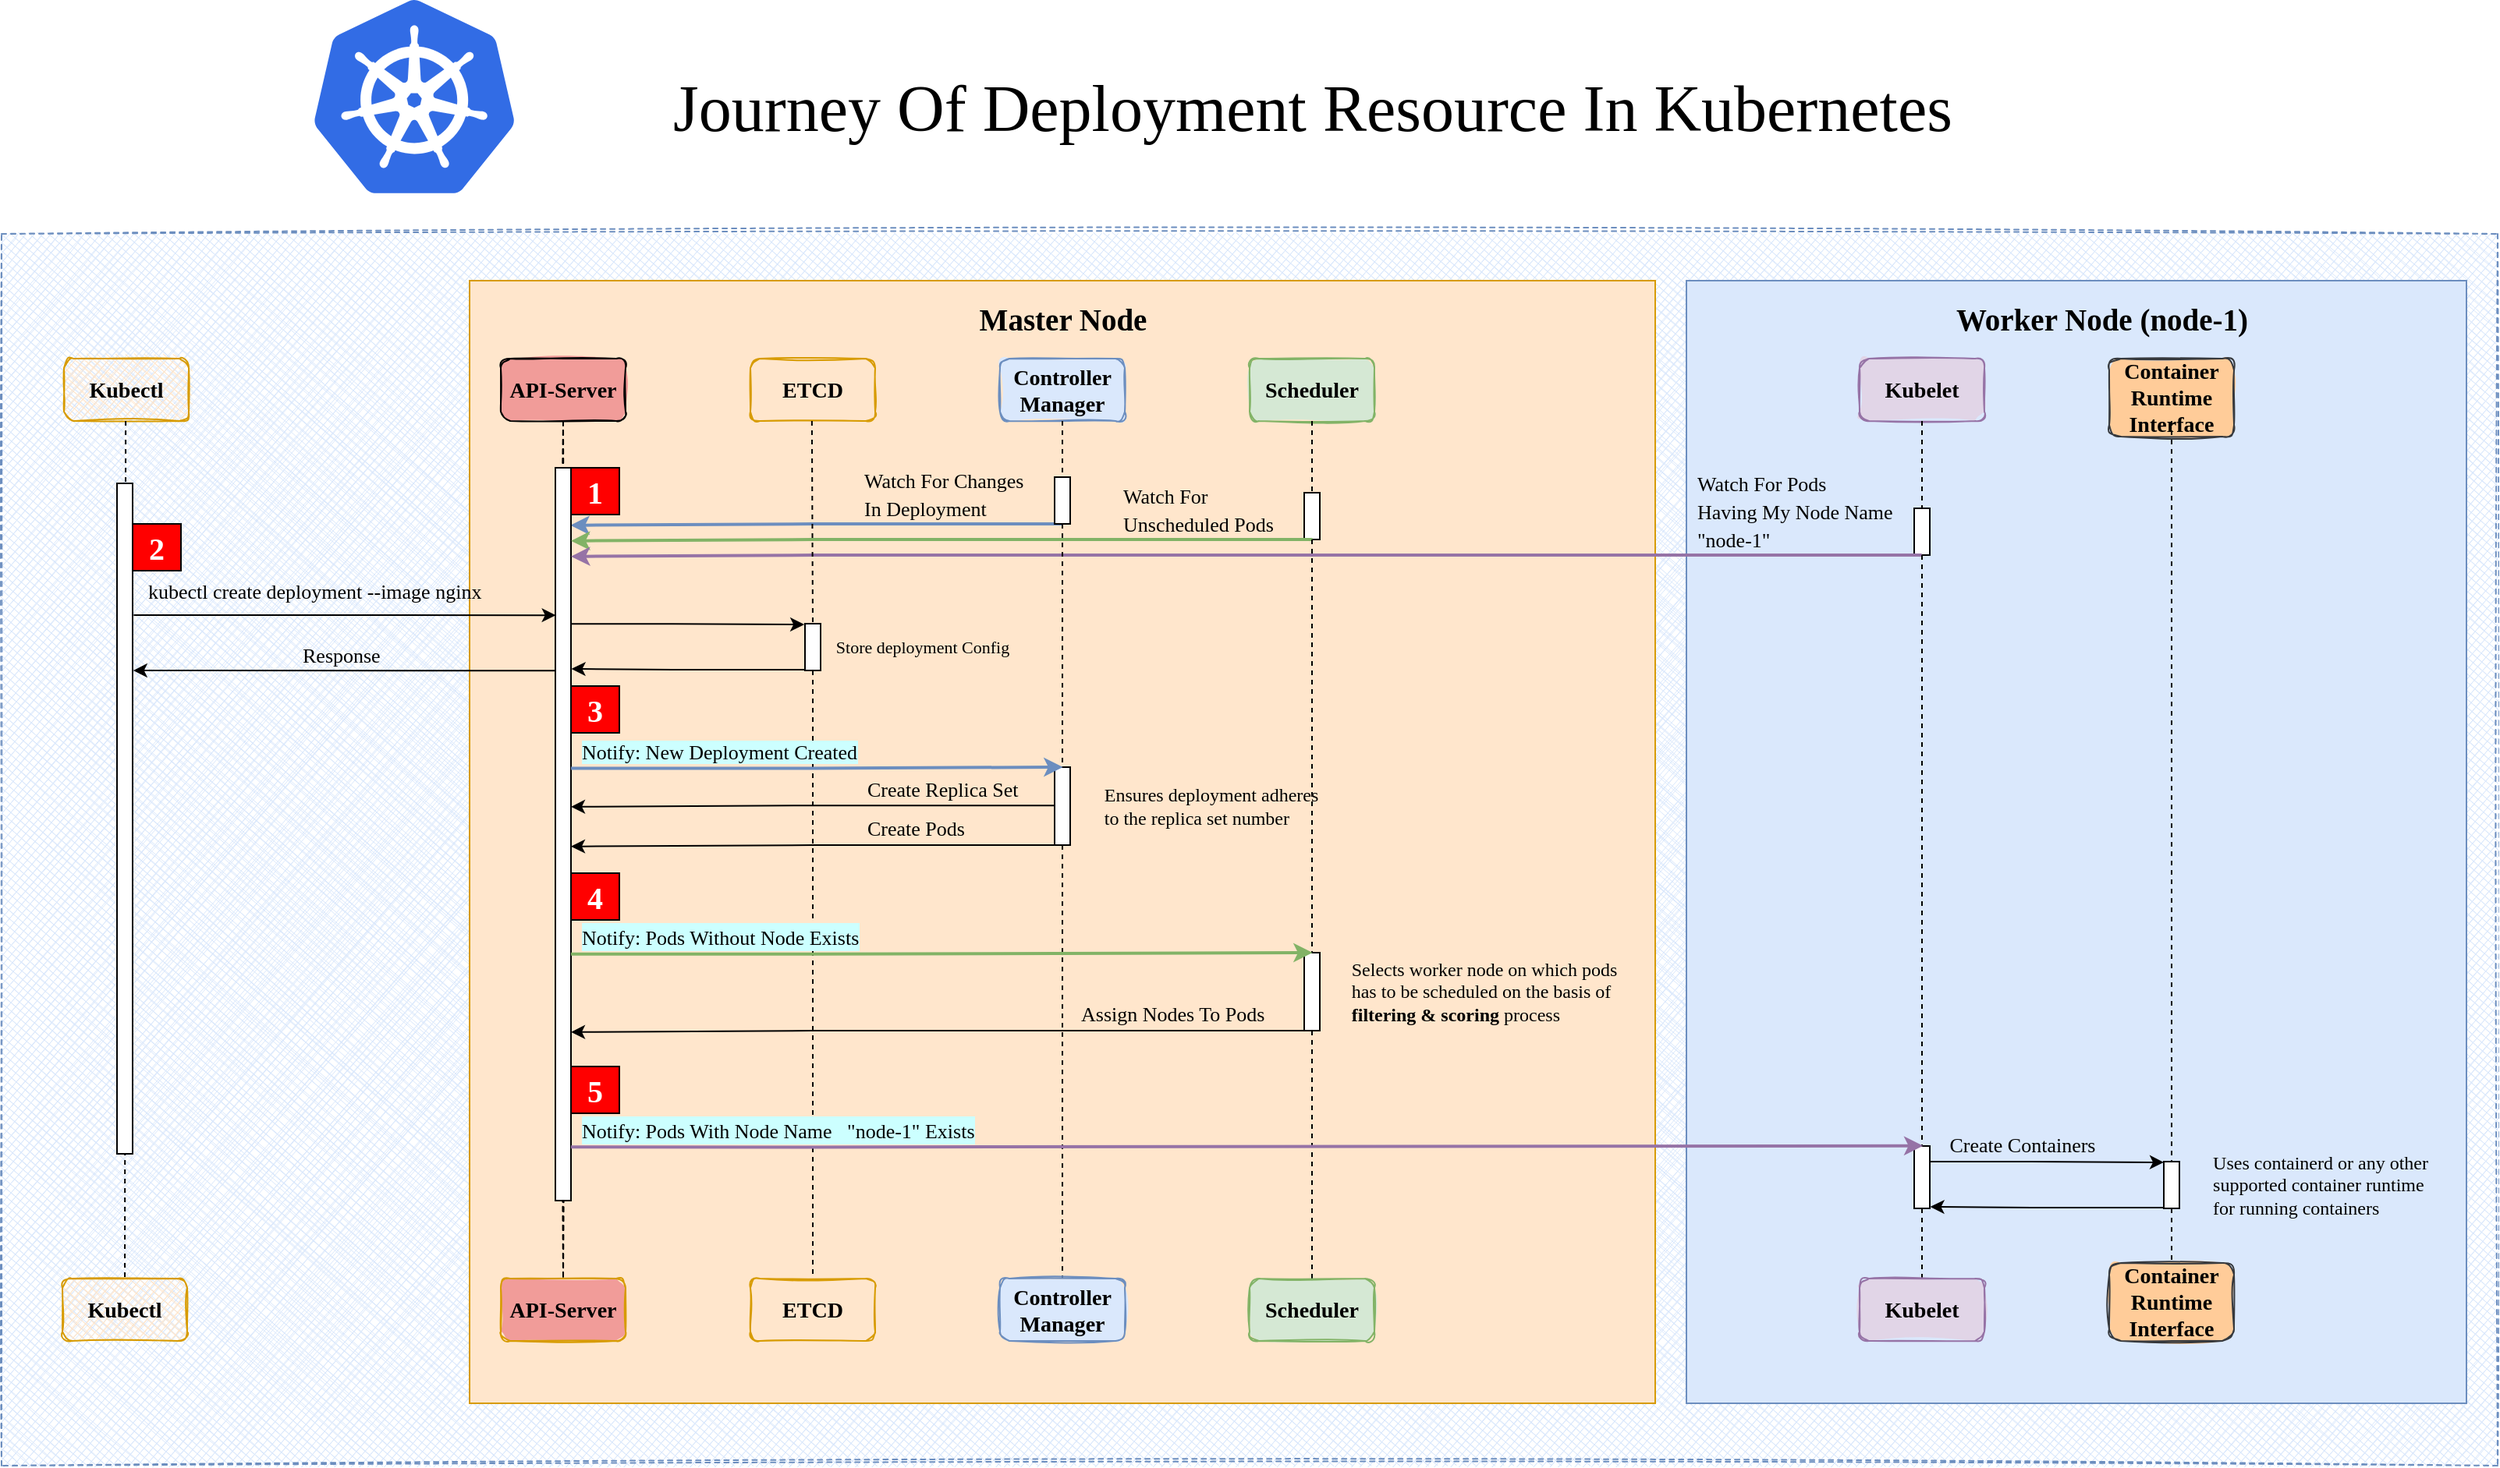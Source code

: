 <mxfile version="20.3.0" type="github" pages="4">
  <diagram id="j1amIRPmgZfbkRn8KeC_" name="flow">
    <mxGraphModel dx="2881" dy="1194" grid="1" gridSize="10" guides="1" tooltips="1" connect="1" arrows="1" fold="1" page="1" pageScale="1" pageWidth="850" pageHeight="1100" math="0" shadow="0">
      <root>
        <mxCell id="0" />
        <mxCell id="1" parent="0" />
        <mxCell id="B7JjZLPrRbiMz8WdvFA6-18" value="" style="group" parent="1" vertex="1" connectable="0">
          <mxGeometry x="-600" y="130" width="1214.17" height="124" as="geometry" />
        </mxCell>
        <mxCell id="B7JjZLPrRbiMz8WdvFA6-19" value="&lt;font style=&quot;font-size: 42px;&quot; face=&quot;Comic Sans MS&quot;&gt;Journey Of Deployment Resource In Kubernetes&lt;/font&gt;" style="text;html=1;align=center;verticalAlign=middle;resizable=0;points=[];autosize=1;strokeColor=none;fillColor=none;" parent="B7JjZLPrRbiMz8WdvFA6-18" vertex="1">
          <mxGeometry x="150.0" y="40" width="980" height="60" as="geometry" />
        </mxCell>
        <mxCell id="B7JjZLPrRbiMz8WdvFA6-20" value="" style="sketch=0;aspect=fixed;html=1;points=[];align=center;image;fontSize=12;image=img/lib/mscae/Kubernetes.svg;fillStyle=solid;fontFamily=Comic Sans MS;" parent="B7JjZLPrRbiMz8WdvFA6-18" vertex="1">
          <mxGeometry width="129.17" height="124" as="geometry" />
        </mxCell>
        <mxCell id="VgVWwaCRTSmuLOso4TIK-1" value="" style="rounded=0;whiteSpace=wrap;html=1;dashed=1;fontSize=10;strokeColor=#6c8ebf;fillColor=#dae8fc;sketch=1;fillStyle=cross-hatch;shadow=0;movable=1;resizable=1;rotatable=1;deletable=1;editable=1;connectable=1;" parent="1" vertex="1">
          <mxGeometry x="-800" y="280" width="1600" height="790" as="geometry" />
        </mxCell>
        <mxCell id="VgVWwaCRTSmuLOso4TIK-138" value="" style="rounded=0;whiteSpace=wrap;html=1;shadow=0;labelBackgroundColor=none;labelBorderColor=none;fillStyle=solid;strokeColor=#d79b00;fontFamily=Comic Sans MS;fontSize=13;fillColor=#ffe6cc;movable=1;resizable=1;rotatable=1;deletable=1;editable=1;connectable=1;" parent="1" vertex="1">
          <mxGeometry x="-500" y="310" width="760" height="720" as="geometry" />
        </mxCell>
        <mxCell id="UFmZfqzfYw3zYVtMyWTx-1" value="" style="rounded=0;whiteSpace=wrap;html=1;shadow=0;labelBackgroundColor=none;labelBorderColor=none;fillStyle=solid;strokeColor=#6c8ebf;fontFamily=Comic Sans MS;fontSize=13;fillColor=#dae8fc;movable=1;resizable=1;rotatable=1;deletable=1;editable=1;connectable=1;" parent="1" vertex="1">
          <mxGeometry x="280" y="310" width="500" height="720" as="geometry" />
        </mxCell>
        <mxCell id="UFmZfqzfYw3zYVtMyWTx-2" value="&lt;h3&gt;Kubectl&lt;/h3&gt;" style="rounded=1;whiteSpace=wrap;html=1;shadow=0;glass=0;sketch=1;fontFamily=Comic Sans MS;strokeColor=#d79b00;fillColor=#ffe6cc;fillStyle=cross-hatch;" parent="1" vertex="1">
          <mxGeometry x="-760" y="360" width="80" height="40" as="geometry" />
        </mxCell>
        <mxCell id="UFmZfqzfYw3zYVtMyWTx-3" style="edgeStyle=orthogonalEdgeStyle;rounded=0;sketch=1;jumpStyle=none;orthogonalLoop=1;jettySize=auto;html=1;entryX=0.5;entryY=0;entryDx=0;entryDy=0;shadow=0;labelBackgroundColor=#EA6B66;labelBorderColor=none;strokeColor=#000000;strokeWidth=1;fontFamily=Comic Sans MS;fontSize=13;fontColor=#000000;startArrow=none;startFill=0;endArrow=none;endFill=0;dashed=1;" parent="1" source="UFmZfqzfYw3zYVtMyWTx-4" target="UFmZfqzfYw3zYVtMyWTx-12" edge="1">
          <mxGeometry relative="1" as="geometry" />
        </mxCell>
        <mxCell id="UFmZfqzfYw3zYVtMyWTx-4" value="&lt;h3&gt;API-Server&lt;/h3&gt;" style="rounded=1;whiteSpace=wrap;html=1;shadow=0;glass=0;sketch=1;fontFamily=Comic Sans MS;fillStyle=solid;fillColor=#F19C99;" parent="1" vertex="1">
          <mxGeometry x="-480" y="360" width="80" height="40" as="geometry" />
        </mxCell>
        <mxCell id="UFmZfqzfYw3zYVtMyWTx-5" value="&lt;h3&gt;ETCD&lt;/h3&gt;" style="rounded=1;whiteSpace=wrap;html=1;shadow=0;glass=0;sketch=1;fontFamily=Comic Sans MS;strokeColor=#d79b00;fillColor=#ffe6cc;fillStyle=solid;" parent="1" vertex="1">
          <mxGeometry x="-320" y="360" width="80" height="40" as="geometry" />
        </mxCell>
        <mxCell id="UFmZfqzfYw3zYVtMyWTx-6" value="&lt;h3&gt;Controller&lt;br&gt;Manager&lt;/h3&gt;" style="rounded=1;whiteSpace=wrap;html=1;shadow=0;glass=0;sketch=1;fontFamily=Comic Sans MS;strokeColor=#6c8ebf;fillColor=#dae8fc;fillStyle=solid;" parent="1" vertex="1">
          <mxGeometry x="-160" y="360" width="80" height="40" as="geometry" />
        </mxCell>
        <mxCell id="UFmZfqzfYw3zYVtMyWTx-7" value="" style="endArrow=none;html=1;rounded=0;fontSize=10;dashed=1;" parent="1" target="UFmZfqzfYw3zYVtMyWTx-13" edge="1">
          <mxGeometry width="50" height="50" relative="1" as="geometry">
            <mxPoint x="-720.45" y="400" as="sourcePoint" />
            <mxPoint x="-720" y="800" as="targetPoint" />
          </mxGeometry>
        </mxCell>
        <mxCell id="UFmZfqzfYw3zYVtMyWTx-8" value="" style="endArrow=none;html=1;rounded=0;fontSize=10;dashed=1;entryX=0.5;entryY=0;entryDx=0;entryDy=0;startArrow=none;" parent="1" source="UFmZfqzfYw3zYVtMyWTx-51" target="UFmZfqzfYw3zYVtMyWTx-10" edge="1">
          <mxGeometry width="50" height="50" relative="1" as="geometry">
            <mxPoint x="-120.0" y="400" as="sourcePoint" />
            <mxPoint x="-119.55" y="800" as="targetPoint" />
          </mxGeometry>
        </mxCell>
        <mxCell id="UFmZfqzfYw3zYVtMyWTx-9" value="" style="endArrow=none;html=1;rounded=0;fontSize=10;dashed=1;entryX=0.5;entryY=0;entryDx=0;entryDy=0;startArrow=none;" parent="1" source="UFmZfqzfYw3zYVtMyWTx-45" target="UFmZfqzfYw3zYVtMyWTx-11" edge="1">
          <mxGeometry width="50" height="50" relative="1" as="geometry">
            <mxPoint x="-280.56" y="400" as="sourcePoint" />
            <mxPoint x="-280.11" y="800" as="targetPoint" />
          </mxGeometry>
        </mxCell>
        <mxCell id="UFmZfqzfYw3zYVtMyWTx-10" value="&lt;h3&gt;Controller&lt;br&gt;Manager&lt;/h3&gt;" style="rounded=1;whiteSpace=wrap;html=1;shadow=0;glass=0;sketch=1;fontFamily=Comic Sans MS;strokeColor=#6c8ebf;fillColor=#dae8fc;fillStyle=solid;" parent="1" vertex="1">
          <mxGeometry x="-160" y="950" width="80" height="40" as="geometry" />
        </mxCell>
        <mxCell id="UFmZfqzfYw3zYVtMyWTx-11" value="&lt;h3&gt;ETCD&lt;/h3&gt;" style="rounded=1;whiteSpace=wrap;html=1;shadow=0;glass=0;sketch=1;fontFamily=Comic Sans MS;strokeColor=#d79b00;fillColor=#ffe6cc;fillStyle=solid;" parent="1" vertex="1">
          <mxGeometry x="-320" y="950" width="80" height="40" as="geometry" />
        </mxCell>
        <mxCell id="UFmZfqzfYw3zYVtMyWTx-12" value="&lt;h3&gt;API-Server&lt;/h3&gt;" style="rounded=1;whiteSpace=wrap;html=1;shadow=0;glass=0;sketch=1;fontFamily=Comic Sans MS;strokeColor=#d79b00;fillColor=#F19C99;fillStyle=solid;" parent="1" vertex="1">
          <mxGeometry x="-480" y="950" width="80" height="40" as="geometry" />
        </mxCell>
        <mxCell id="UFmZfqzfYw3zYVtMyWTx-13" value="&lt;h3&gt;Kubectl&lt;/h3&gt;" style="rounded=1;whiteSpace=wrap;html=1;shadow=0;glass=0;sketch=1;fontFamily=Comic Sans MS;strokeColor=#d79b00;fillColor=#ffe6cc;fillStyle=cross-hatch;" parent="1" vertex="1">
          <mxGeometry x="-761" y="950" width="80" height="40" as="geometry" />
        </mxCell>
        <mxCell id="UFmZfqzfYw3zYVtMyWTx-14" value="&lt;h1&gt;1&lt;/h1&gt;" style="whiteSpace=wrap;html=1;fontFamily=Comic Sans MS;fontSize=10;strokeColor=default;fillColor=#FF0000;fontColor=#FFFFFF;" parent="1" vertex="1">
          <mxGeometry x="-435" y="430" width="31" height="30" as="geometry" />
        </mxCell>
        <mxCell id="UFmZfqzfYw3zYVtMyWTx-15" value="" style="html=1;points=[];perimeter=orthogonalPerimeter;rounded=0;shadow=0;comic=0;labelBackgroundColor=none;strokeWidth=1;fontFamily=Verdana;fontSize=12;align=center;" parent="1" vertex="1">
          <mxGeometry x="-726" y="440" width="10" height="430" as="geometry" />
        </mxCell>
        <mxCell id="UFmZfqzfYw3zYVtMyWTx-16" value="&lt;h1&gt;2&lt;/h1&gt;" style="whiteSpace=wrap;html=1;fontFamily=Comic Sans MS;fontSize=10;strokeColor=default;fillColor=#FF0000;fontColor=#FFFFFF;" parent="1" vertex="1">
          <mxGeometry x="-716" y="466" width="31" height="30" as="geometry" />
        </mxCell>
        <mxCell id="UFmZfqzfYw3zYVtMyWTx-17" value="&lt;h1&gt;3&lt;/h1&gt;" style="whiteSpace=wrap;html=1;fontFamily=Comic Sans MS;fontSize=10;strokeColor=default;fillColor=#FF0000;fontColor=#FFFFFF;" parent="1" vertex="1">
          <mxGeometry x="-435" y="570" width="31" height="30" as="geometry" />
        </mxCell>
        <mxCell id="UFmZfqzfYw3zYVtMyWTx-18" value="&lt;h1&gt;4&lt;/h1&gt;" style="whiteSpace=wrap;html=1;fontFamily=Comic Sans MS;fontSize=10;strokeColor=default;fillColor=#FF0000;fontColor=#FFFFFF;" parent="1" vertex="1">
          <mxGeometry x="-435" y="690" width="31" height="30" as="geometry" />
        </mxCell>
        <mxCell id="UFmZfqzfYw3zYVtMyWTx-19" value="&lt;h3&gt;Scheduler&lt;/h3&gt;" style="rounded=1;whiteSpace=wrap;html=1;shadow=0;glass=0;sketch=1;fontFamily=Comic Sans MS;strokeColor=#82B366;fillColor=#d5e8d4;fillStyle=solid;" parent="1" vertex="1">
          <mxGeometry y="360" width="80" height="40" as="geometry" />
        </mxCell>
        <mxCell id="UFmZfqzfYw3zYVtMyWTx-20" value="" style="endArrow=none;html=1;rounded=0;fontSize=10;dashed=1;entryX=0.5;entryY=0;entryDx=0;entryDy=0;startArrow=none;" parent="1" source="UFmZfqzfYw3zYVtMyWTx-57" target="UFmZfqzfYw3zYVtMyWTx-21" edge="1">
          <mxGeometry width="50" height="50" relative="1" as="geometry">
            <mxPoint x="40" y="400" as="sourcePoint" />
            <mxPoint x="40.45" y="800" as="targetPoint" />
          </mxGeometry>
        </mxCell>
        <mxCell id="UFmZfqzfYw3zYVtMyWTx-21" value="&lt;h3&gt;Scheduler&lt;/h3&gt;" style="rounded=1;whiteSpace=wrap;html=1;shadow=0;glass=0;sketch=1;fontFamily=Comic Sans MS;strokeColor=#82b366;fillColor=#d5e8d4;fillStyle=solid;" parent="1" vertex="1">
          <mxGeometry y="950" width="80" height="40" as="geometry" />
        </mxCell>
        <mxCell id="UFmZfqzfYw3zYVtMyWTx-22" value="&lt;h3&gt;Kubelet&lt;/h3&gt;" style="rounded=1;whiteSpace=wrap;html=1;shadow=0;glass=0;sketch=1;fontFamily=Comic Sans MS;fillStyle=solid;fillColor=#e1d5e7;strokeColor=#9673A6;" parent="1" vertex="1">
          <mxGeometry x="391" y="360" width="80" height="40" as="geometry" />
        </mxCell>
        <mxCell id="UFmZfqzfYw3zYVtMyWTx-23" value="" style="endArrow=none;html=1;rounded=0;fontSize=10;dashed=1;entryX=0.5;entryY=0;entryDx=0;entryDy=0;startArrow=none;" parent="1" source="UFmZfqzfYw3zYVtMyWTx-63" target="UFmZfqzfYw3zYVtMyWTx-24" edge="1">
          <mxGeometry width="50" height="50" relative="1" as="geometry">
            <mxPoint x="431" y="400" as="sourcePoint" />
            <mxPoint x="431.45" y="800" as="targetPoint" />
          </mxGeometry>
        </mxCell>
        <mxCell id="UFmZfqzfYw3zYVtMyWTx-24" value="&lt;h3&gt;Kubelet&lt;/h3&gt;" style="rounded=1;whiteSpace=wrap;html=1;shadow=0;glass=0;sketch=1;fontFamily=Comic Sans MS;strokeColor=#9673a6;fillColor=#e1d5e7;fillStyle=solid;" parent="1" vertex="1">
          <mxGeometry x="391" y="950" width="80" height="40" as="geometry" />
        </mxCell>
        <mxCell id="UFmZfqzfYw3zYVtMyWTx-25" value="&lt;h3&gt;Container&lt;br&gt;Runtime&lt;br&gt;Interface&lt;/h3&gt;" style="rounded=1;whiteSpace=wrap;html=1;shadow=0;glass=0;sketch=1;fontFamily=Comic Sans MS;fillStyle=solid;fillColor=#ffcc99;strokeColor=#36393d;" parent="1" vertex="1">
          <mxGeometry x="551" y="360" width="80" height="50" as="geometry" />
        </mxCell>
        <mxCell id="UFmZfqzfYw3zYVtMyWTx-26" value="" style="endArrow=none;html=1;rounded=0;fontSize=10;dashed=1;entryX=0.5;entryY=0;entryDx=0;entryDy=0;startArrow=none;" parent="1" source="UFmZfqzfYw3zYVtMyWTx-37" target="UFmZfqzfYw3zYVtMyWTx-27" edge="1">
          <mxGeometry width="50" height="50" relative="1" as="geometry">
            <mxPoint x="591" y="400" as="sourcePoint" />
            <mxPoint x="591.45" y="800" as="targetPoint" />
          </mxGeometry>
        </mxCell>
        <mxCell id="UFmZfqzfYw3zYVtMyWTx-27" value="&lt;h3&gt;Container&lt;br&gt;Runtime&lt;br&gt;Interface&lt;/h3&gt;" style="rounded=1;whiteSpace=wrap;html=1;shadow=0;glass=0;sketch=1;fontFamily=Comic Sans MS;strokeColor=#36393d;fillColor=#ffcc99;fillStyle=solid;" parent="1" vertex="1">
          <mxGeometry x="551" y="940" width="80" height="50" as="geometry" />
        </mxCell>
        <mxCell id="UFmZfqzfYw3zYVtMyWTx-28" style="edgeStyle=orthogonalEdgeStyle;rounded=0;orthogonalLoop=1;jettySize=auto;html=1;entryX=1;entryY=0.07;entryDx=0;entryDy=0;entryPerimeter=0;fontSize=25;endArrow=classic;endFill=1;exitX=0.534;exitY=0.998;exitDx=0;exitDy=0;exitPerimeter=0;startArrow=none;startFill=0;strokeColor=#6C8EBF;labelBorderColor=none;sketch=0;jumpStyle=none;shadow=0;strokeWidth=2;" parent="1" edge="1">
          <mxGeometry relative="1" as="geometry">
            <mxPoint x="-120.0" y="466.04" as="sourcePoint" />
            <mxPoint x="-435.34" y="466.9" as="targetPoint" />
            <Array as="points">
              <mxPoint x="-280.34" y="466.1" />
            </Array>
          </mxGeometry>
        </mxCell>
        <mxCell id="UFmZfqzfYw3zYVtMyWTx-29" value="&lt;font face=&quot;Comic Sans MS&quot; style=&quot;font-size: 13px;&quot;&gt;Watch For Changes&lt;br&gt;In Deployment&lt;/font&gt;" style="edgeLabel;html=1;align=left;verticalAlign=middle;resizable=0;points=[];fontSize=15;labelBackgroundColor=none;labelBorderColor=none;" parent="UFmZfqzfYw3zYVtMyWTx-28" vertex="1" connectable="0">
          <mxGeometry x="-0.292" y="2" relative="1" as="geometry">
            <mxPoint x="-17" y="-22" as="offset" />
          </mxGeometry>
        </mxCell>
        <mxCell id="UFmZfqzfYw3zYVtMyWTx-30" value="" style="html=1;points=[];perimeter=orthogonalPerimeter;rounded=0;shadow=0;comic=0;labelBackgroundColor=none;strokeWidth=1;fontFamily=Verdana;fontSize=12;align=center;" parent="1" vertex="1">
          <mxGeometry x="-125" y="436" width="10" height="30" as="geometry" />
        </mxCell>
        <mxCell id="UFmZfqzfYw3zYVtMyWTx-31" value="" style="endArrow=none;html=1;rounded=0;fontSize=10;dashed=1;entryX=0.5;entryY=0;entryDx=0;entryDy=0;" parent="1" target="UFmZfqzfYw3zYVtMyWTx-30" edge="1">
          <mxGeometry width="50" height="50" relative="1" as="geometry">
            <mxPoint x="-120.0" y="400" as="sourcePoint" />
            <mxPoint x="-120" y="900" as="targetPoint" />
          </mxGeometry>
        </mxCell>
        <mxCell id="UFmZfqzfYw3zYVtMyWTx-32" value="" style="html=1;points=[];perimeter=orthogonalPerimeter;rounded=0;shadow=0;comic=0;labelBackgroundColor=none;strokeWidth=1;fontFamily=Verdana;fontSize=12;align=center;" parent="1" vertex="1">
          <mxGeometry x="-445" y="430" width="10" height="470" as="geometry" />
        </mxCell>
        <mxCell id="UFmZfqzfYw3zYVtMyWTx-33" value="" style="html=1;points=[];perimeter=orthogonalPerimeter;rounded=0;shadow=0;comic=0;labelBackgroundColor=none;strokeWidth=1;fontFamily=Verdana;fontSize=12;align=center;" parent="1" vertex="1">
          <mxGeometry x="35" y="446" width="10" height="30" as="geometry" />
        </mxCell>
        <mxCell id="UFmZfqzfYw3zYVtMyWTx-34" value="" style="endArrow=none;html=1;rounded=0;fontSize=10;dashed=1;entryX=0.5;entryY=0;entryDx=0;entryDy=0;" parent="1" target="UFmZfqzfYw3zYVtMyWTx-33" edge="1">
          <mxGeometry width="50" height="50" relative="1" as="geometry">
            <mxPoint x="40.0" y="400" as="sourcePoint" />
            <mxPoint x="40" y="900" as="targetPoint" />
          </mxGeometry>
        </mxCell>
        <mxCell id="UFmZfqzfYw3zYVtMyWTx-35" value="" style="html=1;points=[];perimeter=orthogonalPerimeter;rounded=0;shadow=0;comic=0;labelBackgroundColor=none;strokeWidth=1;fontFamily=Verdana;fontSize=12;align=center;" parent="1" vertex="1">
          <mxGeometry x="426" y="456" width="10" height="30" as="geometry" />
        </mxCell>
        <mxCell id="UFmZfqzfYw3zYVtMyWTx-36" value="" style="endArrow=none;html=1;rounded=0;fontSize=10;dashed=1;entryX=0.5;entryY=0;entryDx=0;entryDy=0;" parent="1" target="UFmZfqzfYw3zYVtMyWTx-35" edge="1">
          <mxGeometry width="50" height="50" relative="1" as="geometry">
            <mxPoint x="431" y="400" as="sourcePoint" />
            <mxPoint x="431" y="900" as="targetPoint" />
          </mxGeometry>
        </mxCell>
        <mxCell id="UFmZfqzfYw3zYVtMyWTx-37" value="" style="html=1;points=[];perimeter=orthogonalPerimeter;rounded=0;shadow=0;comic=0;labelBackgroundColor=none;strokeWidth=1;fontFamily=Verdana;fontSize=12;align=center;" parent="1" vertex="1">
          <mxGeometry x="586" y="875" width="10" height="30" as="geometry" />
        </mxCell>
        <mxCell id="UFmZfqzfYw3zYVtMyWTx-38" value="" style="endArrow=none;html=1;rounded=0;fontSize=10;dashed=1;entryX=0.5;entryY=0;entryDx=0;entryDy=0;" parent="1" target="UFmZfqzfYw3zYVtMyWTx-37" edge="1">
          <mxGeometry width="50" height="50" relative="1" as="geometry">
            <mxPoint x="591" y="400" as="sourcePoint" />
            <mxPoint x="591" y="900" as="targetPoint" />
          </mxGeometry>
        </mxCell>
        <mxCell id="UFmZfqzfYw3zYVtMyWTx-39" style="edgeStyle=orthogonalEdgeStyle;rounded=0;orthogonalLoop=1;jettySize=auto;html=1;entryX=1;entryY=0.07;entryDx=0;entryDy=0;entryPerimeter=0;fontSize=25;endArrow=classic;endFill=1;exitX=0.536;exitY=1;exitDx=0;exitDy=0;exitPerimeter=0;startArrow=none;startFill=0;strokeColor=#82B366;strokeWidth=2;" parent="1" source="UFmZfqzfYw3zYVtMyWTx-33" edge="1">
          <mxGeometry relative="1" as="geometry">
            <mxPoint x="-119.66" y="476.03" as="sourcePoint" />
            <mxPoint x="-435.0" y="476.89" as="targetPoint" />
            <Array as="points">
              <mxPoint x="-280" y="476" />
            </Array>
          </mxGeometry>
        </mxCell>
        <mxCell id="UFmZfqzfYw3zYVtMyWTx-40" value="&lt;font face=&quot;Comic Sans MS&quot; style=&quot;font-size: 13px;&quot;&gt;Watch For&amp;nbsp;&lt;br&gt;Unscheduled Pods&lt;br&gt;&lt;/font&gt;" style="edgeLabel;html=1;align=left;verticalAlign=middle;resizable=0;points=[];fontSize=15;labelBackgroundColor=none;" parent="UFmZfqzfYw3zYVtMyWTx-39" vertex="1" connectable="0">
          <mxGeometry x="-0.292" y="2" relative="1" as="geometry">
            <mxPoint x="45" y="-22" as="offset" />
          </mxGeometry>
        </mxCell>
        <mxCell id="UFmZfqzfYw3zYVtMyWTx-41" style="edgeStyle=orthogonalEdgeStyle;rounded=0;orthogonalLoop=1;jettySize=auto;html=1;entryX=1;entryY=0.07;entryDx=0;entryDy=0;entryPerimeter=0;fontSize=25;endArrow=classic;endFill=1;exitX=0.486;exitY=1;exitDx=0;exitDy=0;exitPerimeter=0;startArrow=none;startFill=0;strokeColor=#9673A6;strokeWidth=2;" parent="1" source="UFmZfqzfYw3zYVtMyWTx-35" edge="1">
          <mxGeometry relative="1" as="geometry">
            <mxPoint x="40.36" y="486" as="sourcePoint" />
            <mxPoint x="-435.0" y="486.89" as="targetPoint" />
            <Array as="points">
              <mxPoint x="-280" y="486" />
            </Array>
          </mxGeometry>
        </mxCell>
        <mxCell id="UFmZfqzfYw3zYVtMyWTx-42" value="&lt;font style=&quot;font-size: 13px;&quot; face=&quot;Comic Sans MS&quot;&gt;&lt;span style=&quot;font-size: 13px;&quot;&gt;Watch For Pods&lt;br&gt;&lt;/span&gt;Having My Node Name&lt;br&gt;&quot;node-1&quot;&lt;br&gt;&lt;/font&gt;" style="edgeLabel;html=1;align=left;verticalAlign=middle;resizable=0;points=[];fontSize=15;labelBackgroundColor=none;" parent="UFmZfqzfYw3zYVtMyWTx-41" vertex="1" connectable="0">
          <mxGeometry x="-0.292" y="2" relative="1" as="geometry">
            <mxPoint x="161" y="-31" as="offset" />
          </mxGeometry>
        </mxCell>
        <mxCell id="UFmZfqzfYw3zYVtMyWTx-43" style="edgeStyle=orthogonalEdgeStyle;rounded=0;orthogonalLoop=1;jettySize=auto;html=1;entryX=1;entryY=0.07;entryDx=0;entryDy=0;entryPerimeter=0;fontSize=25;endArrow=classic;endFill=1;startArrow=none;startFill=0;exitX=1.071;exitY=0.15;exitDx=0;exitDy=0;exitPerimeter=0;" parent="1" edge="1">
          <mxGeometry relative="1" as="geometry">
            <mxPoint x="-715.29" y="524.5" as="sourcePoint" />
            <mxPoint x="-444.66" y="524.57" as="targetPoint" />
            <Array as="points">
              <mxPoint x="-580" y="525" />
              <mxPoint x="-445" y="524" />
            </Array>
          </mxGeometry>
        </mxCell>
        <mxCell id="UFmZfqzfYw3zYVtMyWTx-44" value="&lt;span style=&quot;font-family: &amp;quot;Comic Sans MS&amp;quot;; text-align: center;&quot;&gt;&lt;font style=&quot;font-size: 13px;&quot;&gt;kubectl create deployment --image nginx&lt;/font&gt;&lt;/span&gt;" style="edgeLabel;html=1;align=left;verticalAlign=middle;resizable=0;points=[];fontSize=15;labelBackgroundColor=none;labelBorderColor=none;" parent="UFmZfqzfYw3zYVtMyWTx-43" vertex="1" connectable="0">
          <mxGeometry x="-0.292" y="2" relative="1" as="geometry">
            <mxPoint x="-89" y="-15" as="offset" />
          </mxGeometry>
        </mxCell>
        <mxCell id="UFmZfqzfYw3zYVtMyWTx-45" value="" style="html=1;points=[];perimeter=orthogonalPerimeter;rounded=0;shadow=0;comic=0;labelBackgroundColor=none;strokeWidth=1;fontFamily=Verdana;fontSize=12;align=center;" parent="1" vertex="1">
          <mxGeometry x="-285" y="530" width="10" height="30" as="geometry" />
        </mxCell>
        <mxCell id="UFmZfqzfYw3zYVtMyWTx-46" value="" style="endArrow=none;html=1;rounded=0;fontSize=10;dashed=1;entryX=0.5;entryY=0;entryDx=0;entryDy=0;" parent="1" target="UFmZfqzfYw3zYVtMyWTx-45" edge="1">
          <mxGeometry width="50" height="50" relative="1" as="geometry">
            <mxPoint x="-280.56" y="400" as="sourcePoint" />
            <mxPoint x="-280.0" y="900" as="targetPoint" />
          </mxGeometry>
        </mxCell>
        <mxCell id="UFmZfqzfYw3zYVtMyWTx-47" style="edgeStyle=orthogonalEdgeStyle;rounded=0;orthogonalLoop=1;jettySize=auto;html=1;entryX=-0.043;entryY=0.052;entryDx=0;entryDy=0;entryPerimeter=0;fontSize=25;endArrow=classic;endFill=1;startArrow=none;startFill=0;exitX=0.986;exitY=0.182;exitDx=0;exitDy=0;exitPerimeter=0;" parent="1" edge="1">
          <mxGeometry relative="1" as="geometry">
            <mxPoint x="-435.14" y="530.08" as="sourcePoint" />
            <mxPoint x="-285.43" y="530.56" as="targetPoint" />
            <Array as="points">
              <mxPoint x="-370" y="530" />
            </Array>
          </mxGeometry>
        </mxCell>
        <mxCell id="UFmZfqzfYw3zYVtMyWTx-48" style="edgeStyle=orthogonalEdgeStyle;rounded=0;orthogonalLoop=1;jettySize=auto;html=1;entryX=-0.043;entryY=0.052;entryDx=0;entryDy=0;entryPerimeter=0;fontSize=25;endArrow=classic;endFill=1;startArrow=none;startFill=0;exitX=0.986;exitY=0.182;exitDx=0;exitDy=0;exitPerimeter=0;" parent="1" edge="1">
          <mxGeometry relative="1" as="geometry">
            <mxPoint x="-285.0" y="559.48" as="sourcePoint" />
            <mxPoint x="-434.71" y="559" as="targetPoint" />
            <Array as="points">
              <mxPoint x="-369.57" y="558.92" />
            </Array>
          </mxGeometry>
        </mxCell>
        <mxCell id="UFmZfqzfYw3zYVtMyWTx-49" style="edgeStyle=orthogonalEdgeStyle;rounded=0;orthogonalLoop=1;jettySize=auto;html=1;entryX=1;entryY=0.07;entryDx=0;entryDy=0;entryPerimeter=0;fontSize=25;endArrow=classic;endFill=1;exitX=0.534;exitY=0.998;exitDx=0;exitDy=0;exitPerimeter=0;startArrow=none;startFill=0;strokeColor=#000000;" parent="1" edge="1">
          <mxGeometry relative="1" as="geometry">
            <mxPoint x="-119.66" y="646.57" as="sourcePoint" />
            <mxPoint x="-435.0" y="647.43" as="targetPoint" />
            <Array as="points">
              <mxPoint x="-280" y="646.63" />
            </Array>
          </mxGeometry>
        </mxCell>
        <mxCell id="UFmZfqzfYw3zYVtMyWTx-50" value="&lt;font face=&quot;Comic Sans MS&quot;&gt;&lt;span style=&quot;font-size: 13px;&quot;&gt;Create Replica Set&lt;/span&gt;&lt;/font&gt;" style="edgeLabel;html=1;align=left;verticalAlign=middle;resizable=0;points=[];fontSize=15;labelBackgroundColor=none;labelBorderColor=none;" parent="UFmZfqzfYw3zYVtMyWTx-49" vertex="1" connectable="0">
          <mxGeometry x="-0.292" y="2" relative="1" as="geometry">
            <mxPoint x="-16" y="-14" as="offset" />
          </mxGeometry>
        </mxCell>
        <mxCell id="UFmZfqzfYw3zYVtMyWTx-51" value="" style="html=1;points=[];perimeter=orthogonalPerimeter;rounded=0;shadow=0;comic=0;labelBackgroundColor=none;strokeWidth=1;fontFamily=Verdana;fontSize=12;align=center;" parent="1" vertex="1">
          <mxGeometry x="-125" y="622" width="10" height="50" as="geometry" />
        </mxCell>
        <mxCell id="UFmZfqzfYw3zYVtMyWTx-52" value="" style="endArrow=none;html=1;rounded=0;fontSize=10;dashed=1;entryX=0.5;entryY=0;entryDx=0;entryDy=0;startArrow=none;" parent="1" source="UFmZfqzfYw3zYVtMyWTx-30" target="UFmZfqzfYw3zYVtMyWTx-51" edge="1">
          <mxGeometry width="50" height="50" relative="1" as="geometry">
            <mxPoint x="-120" y="464" as="sourcePoint" />
            <mxPoint x="-120" y="904" as="targetPoint" />
          </mxGeometry>
        </mxCell>
        <mxCell id="UFmZfqzfYw3zYVtMyWTx-53" style="edgeStyle=orthogonalEdgeStyle;rounded=0;orthogonalLoop=1;jettySize=auto;html=1;entryX=1;entryY=0.07;entryDx=0;entryDy=0;entryPerimeter=0;fontSize=25;endArrow=classic;endFill=1;exitX=0.534;exitY=0.998;exitDx=0;exitDy=0;exitPerimeter=0;startArrow=none;startFill=0;strokeColor=#6C8EBF;strokeWidth=2;" parent="1" edge="1">
          <mxGeometry relative="1" as="geometry">
            <mxPoint x="-435.0" y="622.8" as="sourcePoint" />
            <mxPoint x="-119.66" y="621.94" as="targetPoint" />
            <Array as="points">
              <mxPoint x="-280" y="622" />
            </Array>
          </mxGeometry>
        </mxCell>
        <mxCell id="UFmZfqzfYw3zYVtMyWTx-54" value="&lt;font face=&quot;Comic Sans MS&quot;&gt;&lt;span style=&quot;font-size: 13px; background-color: rgb(204, 255, 255);&quot;&gt;Notify: New Deployment Created&lt;/span&gt;&lt;/font&gt;" style="edgeLabel;html=1;align=left;verticalAlign=middle;resizable=0;points=[];fontSize=15;labelBackgroundColor=none;labelBorderColor=none;" parent="UFmZfqzfYw3zYVtMyWTx-53" vertex="1" connectable="0">
          <mxGeometry x="-0.292" y="2" relative="1" as="geometry">
            <mxPoint x="-107" y="-10" as="offset" />
          </mxGeometry>
        </mxCell>
        <mxCell id="UFmZfqzfYw3zYVtMyWTx-55" style="edgeStyle=orthogonalEdgeStyle;rounded=0;orthogonalLoop=1;jettySize=auto;html=1;entryX=1;entryY=0.07;entryDx=0;entryDy=0;entryPerimeter=0;fontSize=25;endArrow=classic;endFill=1;exitX=0.534;exitY=0.998;exitDx=0;exitDy=0;exitPerimeter=0;startArrow=none;startFill=0;strokeColor=#000000;" parent="1" edge="1">
          <mxGeometry relative="1" as="geometry">
            <mxPoint x="-119.66" y="672" as="sourcePoint" />
            <mxPoint x="-435.0" y="672.86" as="targetPoint" />
            <Array as="points">
              <mxPoint x="-280" y="672.06" />
            </Array>
          </mxGeometry>
        </mxCell>
        <mxCell id="UFmZfqzfYw3zYVtMyWTx-56" value="&lt;font face=&quot;Comic Sans MS&quot;&gt;&lt;span style=&quot;font-size: 13px;&quot;&gt;Create Pods&lt;/span&gt;&lt;/font&gt;" style="edgeLabel;html=1;align=left;verticalAlign=middle;resizable=0;points=[];fontSize=15;labelBackgroundColor=none;labelBorderColor=none;" parent="UFmZfqzfYw3zYVtMyWTx-55" vertex="1" connectable="0">
          <mxGeometry x="-0.292" y="2" relative="1" as="geometry">
            <mxPoint x="-16" y="-14" as="offset" />
          </mxGeometry>
        </mxCell>
        <mxCell id="UFmZfqzfYw3zYVtMyWTx-57" value="" style="html=1;points=[];perimeter=orthogonalPerimeter;rounded=0;shadow=0;comic=0;labelBackgroundColor=none;strokeWidth=1;fontFamily=Verdana;fontSize=12;align=center;" parent="1" vertex="1">
          <mxGeometry x="35" y="741" width="10" height="50" as="geometry" />
        </mxCell>
        <mxCell id="UFmZfqzfYw3zYVtMyWTx-58" value="" style="endArrow=none;html=1;rounded=0;fontSize=10;dashed=1;entryX=0.5;entryY=0;entryDx=0;entryDy=0;startArrow=none;" parent="1" source="UFmZfqzfYw3zYVtMyWTx-33" target="UFmZfqzfYw3zYVtMyWTx-57" edge="1">
          <mxGeometry width="50" height="50" relative="1" as="geometry">
            <mxPoint x="40" y="470.0" as="sourcePoint" />
            <mxPoint x="40" y="900" as="targetPoint" />
          </mxGeometry>
        </mxCell>
        <mxCell id="UFmZfqzfYw3zYVtMyWTx-59" style="edgeStyle=orthogonalEdgeStyle;rounded=0;orthogonalLoop=1;jettySize=auto;html=1;entryX=1;entryY=0.07;entryDx=0;entryDy=0;entryPerimeter=0;fontSize=25;endArrow=classic;endFill=1;exitX=0.536;exitY=1;exitDx=0;exitDy=0;exitPerimeter=0;startArrow=none;startFill=0;strokeColor=#82B366;strokeWidth=2;" parent="1" edge="1">
          <mxGeometry relative="1" as="geometry">
            <mxPoint x="-435.0" y="741.89" as="sourcePoint" />
            <mxPoint x="40.36" y="741" as="targetPoint" />
            <Array as="points">
              <mxPoint x="-280" y="741" />
            </Array>
          </mxGeometry>
        </mxCell>
        <mxCell id="UFmZfqzfYw3zYVtMyWTx-60" value="&lt;font face=&quot;Comic Sans MS&quot;&gt;&lt;span style=&quot;font-size: 13px;&quot;&gt;Notify: Pods Without Node Exists&lt;/span&gt;&lt;/font&gt;" style="edgeLabel;html=1;align=left;verticalAlign=middle;resizable=0;points=[];fontSize=15;labelBackgroundColor=#CCFFFF;" parent="UFmZfqzfYw3zYVtMyWTx-59" vertex="1" connectable="0">
          <mxGeometry x="-0.292" y="2" relative="1" as="geometry">
            <mxPoint x="-163" y="-10" as="offset" />
          </mxGeometry>
        </mxCell>
        <mxCell id="UFmZfqzfYw3zYVtMyWTx-61" style="edgeStyle=orthogonalEdgeStyle;rounded=0;orthogonalLoop=1;jettySize=auto;html=1;entryX=1;entryY=0.07;entryDx=0;entryDy=0;entryPerimeter=0;fontSize=25;endArrow=classic;endFill=1;exitX=0.536;exitY=1;exitDx=0;exitDy=0;exitPerimeter=0;startArrow=none;startFill=0;" parent="1" edge="1">
          <mxGeometry relative="1" as="geometry">
            <mxPoint x="40.36" y="791.04" as="sourcePoint" />
            <mxPoint x="-435.0" y="791.93" as="targetPoint" />
            <Array as="points">
              <mxPoint x="-280" y="791.04" />
            </Array>
          </mxGeometry>
        </mxCell>
        <mxCell id="UFmZfqzfYw3zYVtMyWTx-62" value="&lt;font face=&quot;Comic Sans MS&quot;&gt;&lt;span style=&quot;font-size: 13px;&quot;&gt;Assign Nodes To Pods&lt;/span&gt;&lt;/font&gt;" style="edgeLabel;html=1;align=left;verticalAlign=middle;resizable=0;points=[];fontSize=15;labelBackgroundColor=none;" parent="UFmZfqzfYw3zYVtMyWTx-61" vertex="1" connectable="0">
          <mxGeometry x="-0.292" y="2" relative="1" as="geometry">
            <mxPoint x="18" y="-14" as="offset" />
          </mxGeometry>
        </mxCell>
        <mxCell id="UFmZfqzfYw3zYVtMyWTx-63" value="" style="html=1;points=[];perimeter=orthogonalPerimeter;rounded=0;shadow=0;comic=0;labelBackgroundColor=none;strokeWidth=1;fontFamily=Verdana;fontSize=12;align=center;" parent="1" vertex="1">
          <mxGeometry x="426" y="865" width="10" height="40" as="geometry" />
        </mxCell>
        <mxCell id="UFmZfqzfYw3zYVtMyWTx-64" value="" style="endArrow=none;html=1;rounded=0;fontSize=10;dashed=1;entryX=0.5;entryY=0;entryDx=0;entryDy=0;startArrow=none;" parent="1" source="UFmZfqzfYw3zYVtMyWTx-35" target="UFmZfqzfYw3zYVtMyWTx-63" edge="1">
          <mxGeometry width="50" height="50" relative="1" as="geometry">
            <mxPoint x="431" y="480" as="sourcePoint" />
            <mxPoint x="431" y="900" as="targetPoint" />
          </mxGeometry>
        </mxCell>
        <mxCell id="UFmZfqzfYw3zYVtMyWTx-65" style="edgeStyle=orthogonalEdgeStyle;rounded=0;orthogonalLoop=1;jettySize=auto;html=1;entryX=0.571;entryY=-0.004;entryDx=0;entryDy=0;entryPerimeter=0;fontSize=25;endArrow=classic;endFill=1;startArrow=none;startFill=0;exitX=1;exitY=0.797;exitDx=0;exitDy=0;exitPerimeter=0;strokeColor=#9673A6;strokeWidth=2;" parent="1" target="UFmZfqzfYw3zYVtMyWTx-63" edge="1">
          <mxGeometry relative="1" as="geometry">
            <mxPoint x="-435.0" y="865.68" as="sourcePoint" />
            <mxPoint x="205.86" y="865" as="targetPoint" />
            <Array as="points">
              <mxPoint x="-284" y="866" />
            </Array>
          </mxGeometry>
        </mxCell>
        <mxCell id="UFmZfqzfYw3zYVtMyWTx-66" value="&lt;font face=&quot;Comic Sans MS&quot;&gt;&lt;span style=&quot;font-size: 13px;&quot;&gt;Notify: Pods With Node Name&amp;nbsp; &amp;nbsp;&quot;node-1&quot; Exists&lt;/span&gt;&lt;/font&gt;" style="edgeLabel;html=1;align=left;verticalAlign=middle;resizable=0;points=[];fontSize=15;labelBackgroundColor=#CCFFFF;" parent="UFmZfqzfYw3zYVtMyWTx-65" vertex="1" connectable="0">
          <mxGeometry x="-0.292" y="2" relative="1" as="geometry">
            <mxPoint x="-302" y="-10" as="offset" />
          </mxGeometry>
        </mxCell>
        <mxCell id="UFmZfqzfYw3zYVtMyWTx-67" style="edgeStyle=orthogonalEdgeStyle;rounded=0;orthogonalLoop=1;jettySize=auto;html=1;entryX=1;entryY=0.07;entryDx=0;entryDy=0;entryPerimeter=0;fontSize=25;endArrow=classic;endFill=1;startArrow=none;startFill=0;exitX=1.071;exitY=0.15;exitDx=0;exitDy=0;exitPerimeter=0;" parent="1" edge="1">
          <mxGeometry relative="1" as="geometry">
            <mxPoint x="-445.0" y="560.1" as="sourcePoint" />
            <mxPoint x="-715.63" y="560.03" as="targetPoint" />
            <Array as="points">
              <mxPoint x="-515" y="560.13" />
              <mxPoint x="-515" y="560.13" />
            </Array>
          </mxGeometry>
        </mxCell>
        <mxCell id="UFmZfqzfYw3zYVtMyWTx-68" value="&lt;span style=&quot;font-family: &amp;quot;Comic Sans MS&amp;quot;; text-align: center;&quot;&gt;&lt;font style=&quot;font-size: 13px;&quot;&gt;Response&lt;/font&gt;&lt;/span&gt;" style="edgeLabel;html=1;align=left;verticalAlign=middle;resizable=0;points=[];fontSize=15;labelBackgroundColor=none;labelBorderColor=none;" parent="UFmZfqzfYw3zYVtMyWTx-67" vertex="1" connectable="0">
          <mxGeometry x="-0.292" y="2" relative="1" as="geometry">
            <mxPoint x="-68" y="-13" as="offset" />
          </mxGeometry>
        </mxCell>
        <mxCell id="UFmZfqzfYw3zYVtMyWTx-69" value="&lt;span style=&quot;font-family: &amp;quot;Comic Sans MS&amp;quot;; text-align: left; font-size: 11px;&quot;&gt;&lt;font style=&quot;font-size: 11px;&quot;&gt;Store deployment Config&lt;br&gt;&lt;/font&gt;&lt;/span&gt;" style="text;html=1;align=center;verticalAlign=middle;resizable=0;points=[];autosize=1;strokeColor=none;fillColor=none;" parent="1" vertex="1">
          <mxGeometry x="-285" y="530" width="150" height="30" as="geometry" />
        </mxCell>
        <mxCell id="UFmZfqzfYw3zYVtMyWTx-70" style="edgeStyle=orthogonalEdgeStyle;rounded=0;orthogonalLoop=1;jettySize=auto;html=1;entryX=-0.043;entryY=0.052;entryDx=0;entryDy=0;entryPerimeter=0;fontSize=25;endArrow=classic;endFill=1;startArrow=none;startFill=0;exitX=0.986;exitY=0.182;exitDx=0;exitDy=0;exitPerimeter=0;" parent="1" edge="1">
          <mxGeometry relative="1" as="geometry">
            <mxPoint x="436.29" y="875" as="sourcePoint" />
            <mxPoint x="586" y="875.48" as="targetPoint" />
            <Array as="points">
              <mxPoint x="501.43" y="874.92" />
            </Array>
          </mxGeometry>
        </mxCell>
        <mxCell id="UFmZfqzfYw3zYVtMyWTx-71" value="&lt;font style=&quot;font-size: 13px;&quot; color=&quot;#000000&quot;&gt;Create Containers&lt;/font&gt;" style="edgeLabel;html=1;align=center;verticalAlign=middle;resizable=0;points=[];fontSize=11;fontFamily=Comic Sans MS;fontColor=#EA6B66;labelBackgroundColor=none;" parent="UFmZfqzfYw3zYVtMyWTx-70" vertex="1" connectable="0">
          <mxGeometry x="-0.18" y="-1" relative="1" as="geometry">
            <mxPoint x="-3" y="-12" as="offset" />
          </mxGeometry>
        </mxCell>
        <mxCell id="UFmZfqzfYw3zYVtMyWTx-72" style="edgeStyle=orthogonalEdgeStyle;rounded=0;orthogonalLoop=1;jettySize=auto;html=1;entryX=-0.043;entryY=0.052;entryDx=0;entryDy=0;entryPerimeter=0;fontSize=25;endArrow=classic;endFill=1;startArrow=none;startFill=0;exitX=0.986;exitY=0.182;exitDx=0;exitDy=0;exitPerimeter=0;" parent="1" edge="1">
          <mxGeometry relative="1" as="geometry">
            <mxPoint x="586" y="904.48" as="sourcePoint" />
            <mxPoint x="436.29" y="904" as="targetPoint" />
            <Array as="points">
              <mxPoint x="501.43" y="903.92" />
            </Array>
          </mxGeometry>
        </mxCell>
        <mxCell id="UFmZfqzfYw3zYVtMyWTx-73" value="&lt;h1&gt;5&lt;/h1&gt;" style="whiteSpace=wrap;html=1;fontFamily=Comic Sans MS;fontSize=10;strokeColor=default;fillColor=#FF0000;fontColor=#FFFFFF;" parent="1" vertex="1">
          <mxGeometry x="-435" y="814" width="31" height="30" as="geometry" />
        </mxCell>
        <mxCell id="UFmZfqzfYw3zYVtMyWTx-74" value="&lt;div style=&quot;text-align: left;&quot;&gt;Selects worker node on which pods&lt;br&gt;has to be scheduled on the basis of&lt;br&gt;&lt;b&gt;filtering &amp;amp; scoring&lt;/b&gt; process&lt;/div&gt;" style="text;html=1;align=center;verticalAlign=middle;resizable=0;points=[];autosize=1;strokeColor=none;fillColor=none;fontFamily=Comic Sans MS;" parent="1" vertex="1">
          <mxGeometry x="40" y="736" width="220" height="60" as="geometry" />
        </mxCell>
        <mxCell id="UFmZfqzfYw3zYVtMyWTx-75" value="&lt;div style=&quot;text-align: left;&quot;&gt;Ensures deployment adheres&lt;br&gt;to the replica set number&lt;/div&gt;" style="text;html=1;align=center;verticalAlign=middle;resizable=0;points=[];autosize=1;strokeColor=none;fillColor=none;fontFamily=Comic Sans MS;" parent="1" vertex="1">
          <mxGeometry x="-115" y="627" width="180" height="40" as="geometry" />
        </mxCell>
        <mxCell id="UFmZfqzfYw3zYVtMyWTx-76" value="&lt;div style=&quot;text-align: left;&quot;&gt;Uses containerd or any other&lt;br&gt;supported container runtime&lt;br&gt;for running containers&lt;/div&gt;" style="text;html=1;align=center;verticalAlign=middle;resizable=0;points=[];autosize=1;strokeColor=none;fillColor=none;fontFamily=Comic Sans MS;" parent="1" vertex="1">
          <mxGeometry x="591" y="860" width="190" height="60" as="geometry" />
        </mxCell>
        <mxCell id="UFmZfqzfYw3zYVtMyWTx-77" value="&lt;h2&gt;Master Node&lt;/h2&gt;" style="text;html=1;align=center;verticalAlign=middle;resizable=0;points=[];autosize=1;strokeColor=none;fillColor=none;fontSize=13;fontFamily=Comic Sans MS;fontColor=#000000;" parent="1" vertex="1">
          <mxGeometry x="-195" y="300" width="150" height="70" as="geometry" />
        </mxCell>
        <mxCell id="UFmZfqzfYw3zYVtMyWTx-78" value="&lt;h2&gt;Worker Node (node-1)&lt;/h2&gt;" style="text;html=1;align=center;verticalAlign=middle;resizable=0;points=[];autosize=1;strokeColor=none;fillColor=none;fontSize=13;fontFamily=Comic Sans MS;fontColor=#000000;" parent="1" vertex="1">
          <mxGeometry x="426" y="300" width="240" height="70" as="geometry" />
        </mxCell>
      </root>
    </mxGraphModel>
  </diagram>
  <diagram id="c1L2rQm-lzwBGFheYbi1" name="generalize-deployment">
    <mxGraphModel dx="2272" dy="1936" grid="1" gridSize="10" guides="1" tooltips="1" connect="1" arrows="1" fold="1" page="1" pageScale="1" pageWidth="850" pageHeight="1100" math="0" shadow="0">
      <root>
        <mxCell id="0" />
        <mxCell id="1" parent="0" />
        <mxCell id="5RsVkDFHfsuy1ZI8H9FL-2" style="edgeStyle=orthogonalEdgeStyle;curved=1;rounded=0;orthogonalLoop=1;jettySize=auto;html=1;entryX=0.5;entryY=1;entryDx=0;entryDy=0;fontFamily=Comic Sans MS;fontSize=14;startArrow=classic;startFill=1;endArrow=none;endFill=0;exitX=1;exitY=0.25;exitDx=0;exitDy=0;" parent="1" source="5RsVkDFHfsuy1ZI8H9FL-4" target="5RsVkDFHfsuy1ZI8H9FL-18" edge="1">
          <mxGeometry relative="1" as="geometry" />
        </mxCell>
        <mxCell id="P8VjYEhGUbP_xYvKL92m-10" value="Act" style="edgeLabel;html=1;align=center;verticalAlign=middle;resizable=0;points=[];fontSize=14;fontFamily=Comic Sans MS;" parent="5RsVkDFHfsuy1ZI8H9FL-2" vertex="1" connectable="0">
          <mxGeometry x="0.356" y="13" relative="1" as="geometry">
            <mxPoint as="offset" />
          </mxGeometry>
        </mxCell>
        <mxCell id="5RsVkDFHfsuy1ZI8H9FL-3" style="edgeStyle=orthogonalEdgeStyle;curved=1;rounded=0;orthogonalLoop=1;jettySize=auto;html=1;entryX=0;entryY=0.5;entryDx=0;entryDy=0;fontFamily=Comic Sans MS;fontSize=14;startArrow=classic;startFill=1;endArrow=classic;endFill=1;" parent="1" source="5RsVkDFHfsuy1ZI8H9FL-4" target="5RsVkDFHfsuy1ZI8H9FL-12" edge="1">
          <mxGeometry relative="1" as="geometry" />
        </mxCell>
        <mxCell id="MtSSZGxx0-Bi_bWhmYsI-1" value="Store" style="edgeLabel;html=1;align=center;verticalAlign=middle;resizable=0;points=[];fontFamily=Comic Sans MS;fontSize=14;" vertex="1" connectable="0" parent="5RsVkDFHfsuy1ZI8H9FL-3">
          <mxGeometry x="0.188" relative="1" as="geometry">
            <mxPoint as="offset" />
          </mxGeometry>
        </mxCell>
        <mxCell id="5RsVkDFHfsuy1ZI8H9FL-4" value="&lt;h3&gt;API Server&lt;/h3&gt;" style="rounded=1;whiteSpace=wrap;html=1;shadow=0;glass=0;sketch=1;fontFamily=Comic Sans MS;fillStyle=cross-hatch;" parent="1" vertex="1">
          <mxGeometry x="-369" y="-820" width="120" height="90" as="geometry" />
        </mxCell>
        <mxCell id="5RsVkDFHfsuy1ZI8H9FL-5" style="edgeStyle=orthogonalEdgeStyle;curved=1;rounded=0;orthogonalLoop=1;jettySize=auto;html=1;fontFamily=Comic Sans MS;fontSize=14;startArrow=classic;startFill=1;endArrow=none;endFill=0;entryX=0.25;entryY=1;entryDx=0;entryDy=0;" parent="1" source="5RsVkDFHfsuy1ZI8H9FL-7" target="5RsVkDFHfsuy1ZI8H9FL-4" edge="1">
          <mxGeometry relative="1" as="geometry" />
        </mxCell>
        <mxCell id="P8VjYEhGUbP_xYvKL92m-11" value="Watch" style="edgeLabel;html=1;align=center;verticalAlign=middle;resizable=0;points=[];fontSize=14;fontFamily=Comic Sans MS;" parent="5RsVkDFHfsuy1ZI8H9FL-5" vertex="1" connectable="0">
          <mxGeometry x="0.266" y="11" relative="1" as="geometry">
            <mxPoint as="offset" />
          </mxGeometry>
        </mxCell>
        <mxCell id="5RsVkDFHfsuy1ZI8H9FL-6" style="edgeStyle=orthogonalEdgeStyle;curved=1;rounded=0;orthogonalLoop=1;jettySize=auto;html=1;entryX=0.5;entryY=0;entryDx=0;entryDy=0;fontFamily=Comic Sans MS;fontSize=14;startArrow=classic;startFill=1;endArrow=none;endFill=0;exitX=0;exitY=0.75;exitDx=0;exitDy=0;" parent="1" source="5RsVkDFHfsuy1ZI8H9FL-4" target="5RsVkDFHfsuy1ZI8H9FL-7" edge="1">
          <mxGeometry relative="1" as="geometry" />
        </mxCell>
        <mxCell id="P8VjYEhGUbP_xYvKL92m-12" value="Act" style="edgeLabel;html=1;align=center;verticalAlign=middle;resizable=0;points=[];fontSize=14;fontFamily=Comic Sans MS;" parent="5RsVkDFHfsuy1ZI8H9FL-6" vertex="1" connectable="0">
          <mxGeometry x="0.458" y="9" relative="1" as="geometry">
            <mxPoint as="offset" />
          </mxGeometry>
        </mxCell>
        <mxCell id="5RsVkDFHfsuy1ZI8H9FL-7" value="&lt;h3&gt;Scheduler&lt;/h3&gt;" style="rounded=1;whiteSpace=wrap;html=1;shadow=0;glass=0;sketch=1;fontFamily=Comic Sans MS;strokeColor=#82b366;fillColor=#d5e8d4;fillStyle=cross-hatch;" parent="1" vertex="1">
          <mxGeometry x="-489" y="-660" width="80" height="60" as="geometry" />
        </mxCell>
        <mxCell id="5RsVkDFHfsuy1ZI8H9FL-8" style="edgeStyle=orthogonalEdgeStyle;curved=1;rounded=0;orthogonalLoop=1;jettySize=auto;html=1;fontFamily=Comic Sans MS;fontSize=14;startArrow=classic;startFill=1;endArrow=none;endFill=0;exitX=0.75;exitY=1;exitDx=0;exitDy=0;entryX=0;entryY=0.5;entryDx=0;entryDy=0;" parent="1" source="5RsVkDFHfsuy1ZI8H9FL-4" target="5RsVkDFHfsuy1ZI8H9FL-10" edge="1">
          <mxGeometry relative="1" as="geometry" />
        </mxCell>
        <mxCell id="P8VjYEhGUbP_xYvKL92m-14" value="Act" style="edgeLabel;html=1;align=center;verticalAlign=middle;resizable=0;points=[];fontSize=14;fontFamily=Comic Sans MS;" parent="5RsVkDFHfsuy1ZI8H9FL-8" vertex="1" connectable="0">
          <mxGeometry x="-0.17" y="14" relative="1" as="geometry">
            <mxPoint as="offset" />
          </mxGeometry>
        </mxCell>
        <mxCell id="5RsVkDFHfsuy1ZI8H9FL-9" style="edgeStyle=orthogonalEdgeStyle;curved=1;rounded=0;orthogonalLoop=1;jettySize=auto;html=1;entryX=1;entryY=0.75;entryDx=0;entryDy=0;fontFamily=Comic Sans MS;fontSize=14;startArrow=classic;startFill=1;endArrow=none;endFill=0;exitX=0.5;exitY=0;exitDx=0;exitDy=0;" parent="1" source="5RsVkDFHfsuy1ZI8H9FL-10" target="5RsVkDFHfsuy1ZI8H9FL-4" edge="1">
          <mxGeometry relative="1" as="geometry" />
        </mxCell>
        <mxCell id="P8VjYEhGUbP_xYvKL92m-13" value="Watch" style="edgeLabel;html=1;align=center;verticalAlign=middle;resizable=0;points=[];fontSize=14;fontFamily=Comic Sans MS;" parent="5RsVkDFHfsuy1ZI8H9FL-9" vertex="1" connectable="0">
          <mxGeometry x="-0.173" y="18" relative="1" as="geometry">
            <mxPoint as="offset" />
          </mxGeometry>
        </mxCell>
        <mxCell id="5RsVkDFHfsuy1ZI8H9FL-10" value="&lt;h3&gt;Controller&lt;br&gt;Manager&lt;/h3&gt;" style="rounded=1;whiteSpace=wrap;html=1;shadow=0;glass=0;sketch=1;fontFamily=Comic Sans MS;strokeColor=#9673a6;fillColor=#e1d5e7;fillStyle=cross-hatch;" parent="1" vertex="1">
          <mxGeometry x="-209" y="-660" width="80" height="60" as="geometry" />
        </mxCell>
        <mxCell id="5RsVkDFHfsuy1ZI8H9FL-12" value="&lt;h3&gt;ETCD&lt;/h3&gt;" style="rounded=1;whiteSpace=wrap;html=1;shadow=0;glass=0;sketch=1;fontFamily=Comic Sans MS;strokeColor=#6c8ebf;fillColor=#dae8fc;fillStyle=cross-hatch;" parent="1" vertex="1">
          <mxGeometry x="-89" y="-805" width="80" height="60" as="geometry" />
        </mxCell>
        <mxCell id="P8VjYEhGUbP_xYvKL92m-1" style="edgeStyle=orthogonalEdgeStyle;rounded=0;orthogonalLoop=1;jettySize=auto;html=1;" parent="1" source="5RsVkDFHfsuy1ZI8H9FL-13" target="5RsVkDFHfsuy1ZI8H9FL-20" edge="1">
          <mxGeometry relative="1" as="geometry" />
        </mxCell>
        <mxCell id="5RsVkDFHfsuy1ZI8H9FL-13" value="&lt;h3&gt;Kubectl&lt;/h3&gt;" style="rounded=1;whiteSpace=wrap;html=1;shadow=0;glass=0;sketch=1;fontFamily=Comic Sans MS;fillStyle=solid;fillColor=#f5f5f5;fontColor=#333333;strokeColor=#666666;" parent="1" vertex="1">
          <mxGeometry x="-840" y="-805" width="80" height="60" as="geometry" />
        </mxCell>
        <mxCell id="5RsVkDFHfsuy1ZI8H9FL-14" style="edgeStyle=orthogonalEdgeStyle;rounded=0;orthogonalLoop=1;jettySize=auto;html=1;fontFamily=Comic Sans MS;fontSize=14;curved=1;entryX=0.5;entryY=1;entryDx=0;entryDy=0;exitX=0;exitY=0.25;exitDx=0;exitDy=0;" parent="1" source="5RsVkDFHfsuy1ZI8H9FL-4" target="5RsVkDFHfsuy1ZI8H9FL-16" edge="1">
          <mxGeometry relative="1" as="geometry">
            <mxPoint x="-379" y="-790" as="sourcePoint" />
          </mxGeometry>
        </mxCell>
        <mxCell id="P8VjYEhGUbP_xYvKL92m-7" value="Watch" style="edgeLabel;html=1;align=center;verticalAlign=middle;resizable=0;points=[];fontSize=14;fontFamily=Comic Sans MS;" parent="5RsVkDFHfsuy1ZI8H9FL-14" vertex="1" connectable="0">
          <mxGeometry x="0.367" y="-10" relative="1" as="geometry">
            <mxPoint as="offset" />
          </mxGeometry>
        </mxCell>
        <mxCell id="5RsVkDFHfsuy1ZI8H9FL-15" style="edgeStyle=orthogonalEdgeStyle;curved=1;rounded=0;orthogonalLoop=1;jettySize=auto;html=1;fontFamily=Comic Sans MS;fontSize=14;startArrow=classic;startFill=1;endArrow=none;endFill=0;entryX=1;entryY=0.5;entryDx=0;entryDy=0;" parent="1" target="5RsVkDFHfsuy1ZI8H9FL-16" edge="1">
          <mxGeometry relative="1" as="geometry">
            <mxPoint x="-300" y="-910" as="sourcePoint" />
          </mxGeometry>
        </mxCell>
        <mxCell id="N_QPRySJTykFcQkgfguS-2" value="Act on Node" style="edgeLabel;html=1;align=center;verticalAlign=middle;resizable=0;points=[];fontSize=14;fontFamily=Comic Sans MS;" parent="5RsVkDFHfsuy1ZI8H9FL-15" vertex="1" connectable="0">
          <mxGeometry x="0.301" relative="1" as="geometry">
            <mxPoint x="12" y="-11" as="offset" />
          </mxGeometry>
        </mxCell>
        <mxCell id="5RsVkDFHfsuy1ZI8H9FL-16" value="&lt;h3&gt;Kubelet&lt;/h3&gt;" style="rounded=1;whiteSpace=wrap;html=1;shadow=0;glass=0;sketch=1;fontFamily=Comic Sans MS;strokeColor=#b85450;fillColor=#f8cecc;fillStyle=cross-hatch;" parent="1" vertex="1">
          <mxGeometry x="-489" y="-940" width="80" height="60" as="geometry" />
        </mxCell>
        <mxCell id="5RsVkDFHfsuy1ZI8H9FL-17" style="edgeStyle=orthogonalEdgeStyle;curved=1;rounded=0;orthogonalLoop=1;jettySize=auto;html=1;fontFamily=Comic Sans MS;fontSize=14;startArrow=classic;startFill=1;endArrow=none;endFill=0;entryX=0.75;entryY=0;entryDx=0;entryDy=0;" parent="1" source="5RsVkDFHfsuy1ZI8H9FL-18" target="5RsVkDFHfsuy1ZI8H9FL-4" edge="1">
          <mxGeometry relative="1" as="geometry">
            <mxPoint x="-309" y="-820" as="targetPoint" />
          </mxGeometry>
        </mxCell>
        <mxCell id="P8VjYEhGUbP_xYvKL92m-9" value="&lt;font face=&quot;Comic Sans MS&quot;&gt;Watch&lt;/font&gt;" style="edgeLabel;html=1;align=center;verticalAlign=middle;resizable=0;points=[];fontSize=14;" parent="5RsVkDFHfsuy1ZI8H9FL-17" vertex="1" connectable="0">
          <mxGeometry x="0.257" y="11" relative="1" as="geometry">
            <mxPoint as="offset" />
          </mxGeometry>
        </mxCell>
        <mxCell id="5RsVkDFHfsuy1ZI8H9FL-18" value="&lt;h3&gt;Kube&lt;br&gt;Proxy&lt;/h3&gt;" style="rounded=1;whiteSpace=wrap;html=1;shadow=0;glass=0;sketch=1;fontFamily=Comic Sans MS;strokeColor=#b85450;fillColor=#f8cecc;fillStyle=cross-hatch;" parent="1" vertex="1">
          <mxGeometry x="-209" y="-940" width="80" height="60" as="geometry" />
        </mxCell>
        <mxCell id="5RsVkDFHfsuy1ZI8H9FL-19" value="&lt;font style=&quot;font-size: 14px;&quot;&gt;kubectl create service loadbalancer my-lbs&lt;/font&gt;" style="text;html=1;align=center;verticalAlign=middle;resizable=0;points=[];autosize=1;strokeColor=none;fillColor=none;fontSize=14;fontFamily=Comic Sans MS;" parent="1" vertex="1">
          <mxGeometry x="-755" y="-818" width="300" height="30" as="geometry" />
        </mxCell>
        <mxCell id="5RsVkDFHfsuy1ZI8H9FL-20" value="" style="sketch=0;pointerEvents=1;shadow=0;dashed=0;html=1;strokeColor=none;labelPosition=center;verticalLabelPosition=bottom;verticalAlign=top;outlineConnect=0;align=center;shape=mxgraph.office.security.lock_protected;fillColor=#7FBA42;fontFamily=Comic Sans MS;fontSize=14;" parent="1" vertex="1">
          <mxGeometry x="-379" y="-788" width="20" height="26" as="geometry" />
        </mxCell>
      </root>
    </mxGraphModel>
  </diagram>
  <diagram id="QcxZBxYhmkKiEvIgdB44" name="Page-4">
    <mxGraphModel dx="1422" dy="836" grid="1" gridSize="10" guides="1" tooltips="1" connect="1" arrows="1" fold="1" page="1" pageScale="1" pageWidth="850" pageHeight="1100" math="0" shadow="0">
      <root>
        <mxCell id="0" />
        <mxCell id="1" parent="0" />
      </root>
    </mxGraphModel>
  </diagram>
  <diagram id="_p8gunMM3Ig3DAYhbY5V" name="Page-3">
    <mxGraphModel dx="1422" dy="3036" grid="1" gridSize="10" guides="1" tooltips="1" connect="1" arrows="1" fold="1" page="1" pageScale="1" pageWidth="850" pageHeight="1100" math="0" shadow="0">
      <root>
        <mxCell id="0" />
        <mxCell id="1" parent="0" />
        <mxCell id="3XuqmtDuocC79Ei5JZVT-1" value="&lt;font style=&quot;font-size: 25px;&quot;&gt;Box Title = Heading 3&lt;br&gt;Request Response = Size 13&lt;br&gt;Explaination = 11&lt;br&gt;&lt;/font&gt;" style="text;html=1;align=center;verticalAlign=middle;resizable=0;points=[];autosize=1;strokeColor=none;fillColor=none;" parent="1" vertex="1">
          <mxGeometry x="380" y="-1560" width="350" height="100" as="geometry" />
        </mxCell>
      </root>
    </mxGraphModel>
  </diagram>
</mxfile>
